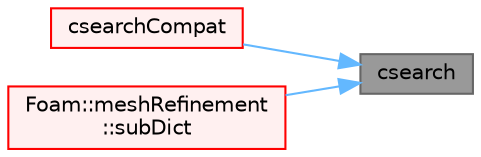 digraph "csearch"
{
 // LATEX_PDF_SIZE
  bgcolor="transparent";
  edge [fontname=Helvetica,fontsize=10,labelfontname=Helvetica,labelfontsize=10];
  node [fontname=Helvetica,fontsize=10,shape=box,height=0.2,width=0.4];
  rankdir="RL";
  Node1 [id="Node000001",label="csearch",height=0.2,width=0.4,color="gray40", fillcolor="grey60", style="filled", fontcolor="black",tooltip=" "];
  Node1 -> Node2 [id="edge1_Node000001_Node000002",dir="back",color="steelblue1",style="solid",tooltip=" "];
  Node2 [id="Node000002",label="csearchCompat",height=0.2,width=0.4,color="red", fillcolor="#FFF0F0", style="filled",URL="$classFoam_1_1dictionary.html#a404e24626eb14107d251d7dbb6630614",tooltip=" "];
  Node1 -> Node11 [id="edge2_Node000001_Node000011",dir="back",color="steelblue1",style="solid",tooltip=" "];
  Node11 [id="Node000011",label="Foam::meshRefinement\l::subDict",height=0.2,width=0.4,color="red", fillcolor="#FFF0F0", style="filled",URL="$classFoam_1_1meshRefinement.html#a87456baa5f7684666903785824e9c406",tooltip=" "];
}
